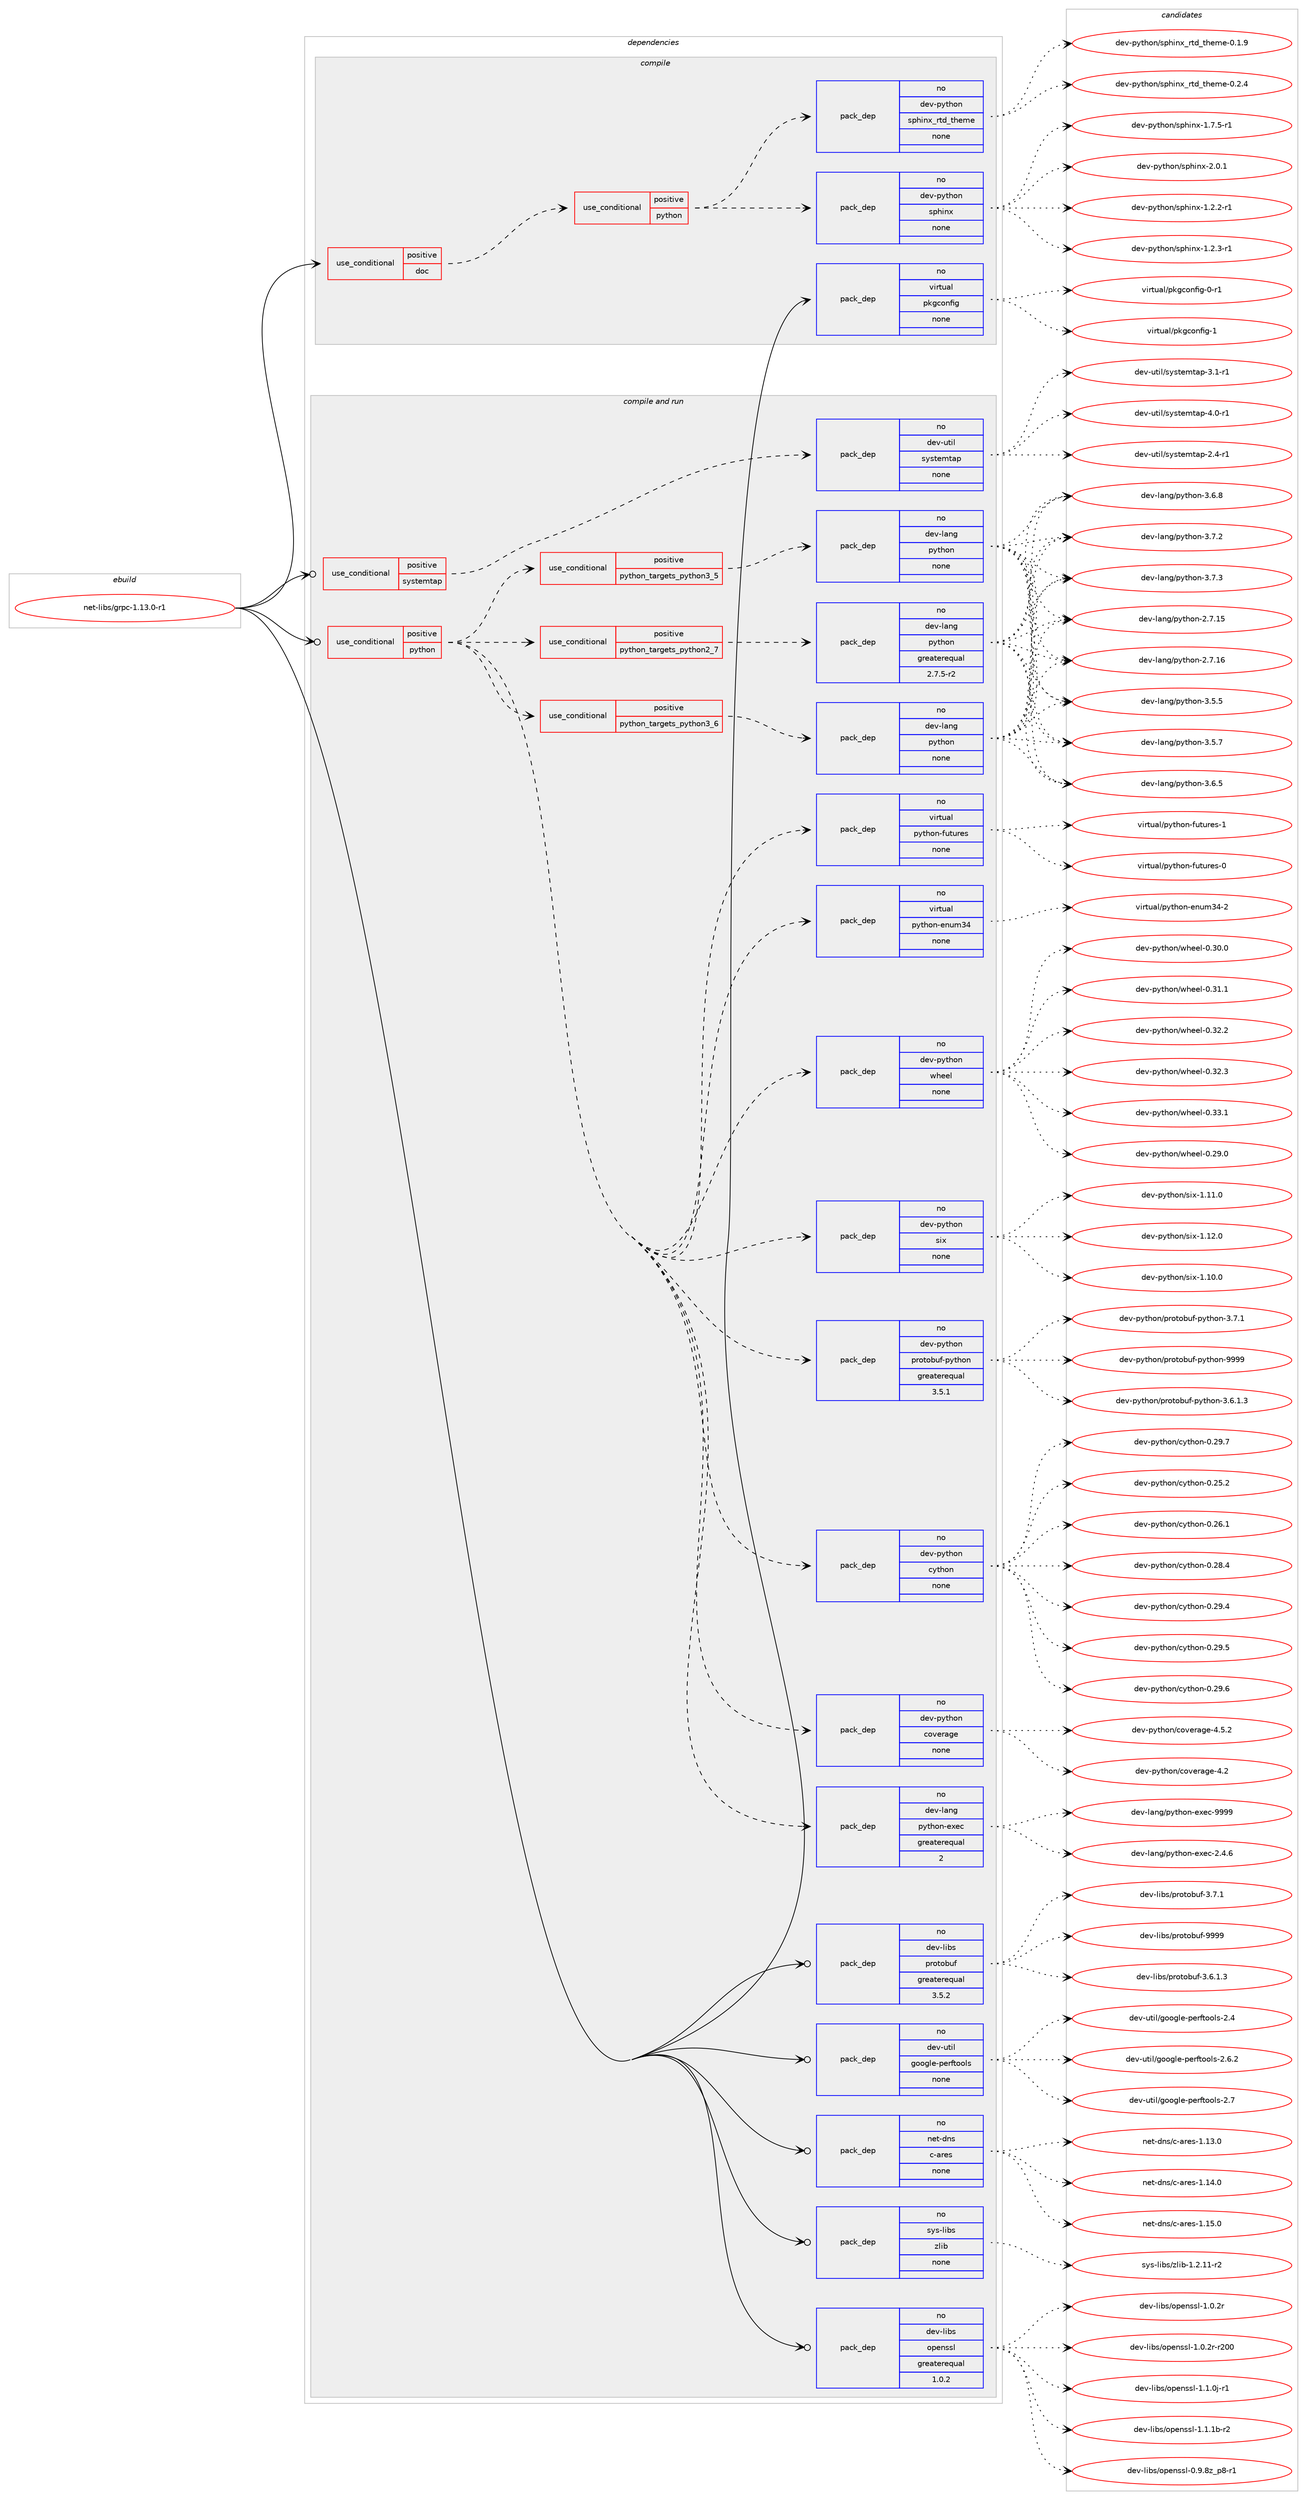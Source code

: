 digraph prolog {

# *************
# Graph options
# *************

newrank=true;
concentrate=true;
compound=true;
graph [rankdir=LR,fontname=Helvetica,fontsize=10,ranksep=1.5];#, ranksep=2.5, nodesep=0.2];
edge  [arrowhead=vee];
node  [fontname=Helvetica,fontsize=10];

# **********
# The ebuild
# **********

subgraph cluster_leftcol {
color=gray;
rank=same;
label=<<i>ebuild</i>>;
id [label="net-libs/grpc-1.13.0-r1", color=red, width=4, href="../net-libs/grpc-1.13.0-r1.svg"];
}

# ****************
# The dependencies
# ****************

subgraph cluster_midcol {
color=gray;
label=<<i>dependencies</i>>;
subgraph cluster_compile {
fillcolor="#eeeeee";
style=filled;
label=<<i>compile</i>>;
subgraph cond562 {
dependency2437 [label=<<TABLE BORDER="0" CELLBORDER="1" CELLSPACING="0" CELLPADDING="4"><TR><TD ROWSPAN="3" CELLPADDING="10">use_conditional</TD></TR><TR><TD>positive</TD></TR><TR><TD>doc</TD></TR></TABLE>>, shape=none, color=red];
subgraph cond563 {
dependency2438 [label=<<TABLE BORDER="0" CELLBORDER="1" CELLSPACING="0" CELLPADDING="4"><TR><TD ROWSPAN="3" CELLPADDING="10">use_conditional</TD></TR><TR><TD>positive</TD></TR><TR><TD>python</TD></TR></TABLE>>, shape=none, color=red];
subgraph pack1836 {
dependency2439 [label=<<TABLE BORDER="0" CELLBORDER="1" CELLSPACING="0" CELLPADDING="4" WIDTH="220"><TR><TD ROWSPAN="6" CELLPADDING="30">pack_dep</TD></TR><TR><TD WIDTH="110">no</TD></TR><TR><TD>dev-python</TD></TR><TR><TD>sphinx</TD></TR><TR><TD>none</TD></TR><TR><TD></TD></TR></TABLE>>, shape=none, color=blue];
}
dependency2438:e -> dependency2439:w [weight=20,style="dashed",arrowhead="vee"];
subgraph pack1837 {
dependency2440 [label=<<TABLE BORDER="0" CELLBORDER="1" CELLSPACING="0" CELLPADDING="4" WIDTH="220"><TR><TD ROWSPAN="6" CELLPADDING="30">pack_dep</TD></TR><TR><TD WIDTH="110">no</TD></TR><TR><TD>dev-python</TD></TR><TR><TD>sphinx_rtd_theme</TD></TR><TR><TD>none</TD></TR><TR><TD></TD></TR></TABLE>>, shape=none, color=blue];
}
dependency2438:e -> dependency2440:w [weight=20,style="dashed",arrowhead="vee"];
}
dependency2437:e -> dependency2438:w [weight=20,style="dashed",arrowhead="vee"];
}
id:e -> dependency2437:w [weight=20,style="solid",arrowhead="vee"];
subgraph pack1838 {
dependency2441 [label=<<TABLE BORDER="0" CELLBORDER="1" CELLSPACING="0" CELLPADDING="4" WIDTH="220"><TR><TD ROWSPAN="6" CELLPADDING="30">pack_dep</TD></TR><TR><TD WIDTH="110">no</TD></TR><TR><TD>virtual</TD></TR><TR><TD>pkgconfig</TD></TR><TR><TD>none</TD></TR><TR><TD></TD></TR></TABLE>>, shape=none, color=blue];
}
id:e -> dependency2441:w [weight=20,style="solid",arrowhead="vee"];
}
subgraph cluster_compileandrun {
fillcolor="#eeeeee";
style=filled;
label=<<i>compile and run</i>>;
subgraph cond564 {
dependency2442 [label=<<TABLE BORDER="0" CELLBORDER="1" CELLSPACING="0" CELLPADDING="4"><TR><TD ROWSPAN="3" CELLPADDING="10">use_conditional</TD></TR><TR><TD>positive</TD></TR><TR><TD>python</TD></TR></TABLE>>, shape=none, color=red];
subgraph cond565 {
dependency2443 [label=<<TABLE BORDER="0" CELLBORDER="1" CELLSPACING="0" CELLPADDING="4"><TR><TD ROWSPAN="3" CELLPADDING="10">use_conditional</TD></TR><TR><TD>positive</TD></TR><TR><TD>python_targets_python2_7</TD></TR></TABLE>>, shape=none, color=red];
subgraph pack1839 {
dependency2444 [label=<<TABLE BORDER="0" CELLBORDER="1" CELLSPACING="0" CELLPADDING="4" WIDTH="220"><TR><TD ROWSPAN="6" CELLPADDING="30">pack_dep</TD></TR><TR><TD WIDTH="110">no</TD></TR><TR><TD>dev-lang</TD></TR><TR><TD>python</TD></TR><TR><TD>greaterequal</TD></TR><TR><TD>2.7.5-r2</TD></TR></TABLE>>, shape=none, color=blue];
}
dependency2443:e -> dependency2444:w [weight=20,style="dashed",arrowhead="vee"];
}
dependency2442:e -> dependency2443:w [weight=20,style="dashed",arrowhead="vee"];
subgraph cond566 {
dependency2445 [label=<<TABLE BORDER="0" CELLBORDER="1" CELLSPACING="0" CELLPADDING="4"><TR><TD ROWSPAN="3" CELLPADDING="10">use_conditional</TD></TR><TR><TD>positive</TD></TR><TR><TD>python_targets_python3_5</TD></TR></TABLE>>, shape=none, color=red];
subgraph pack1840 {
dependency2446 [label=<<TABLE BORDER="0" CELLBORDER="1" CELLSPACING="0" CELLPADDING="4" WIDTH="220"><TR><TD ROWSPAN="6" CELLPADDING="30">pack_dep</TD></TR><TR><TD WIDTH="110">no</TD></TR><TR><TD>dev-lang</TD></TR><TR><TD>python</TD></TR><TR><TD>none</TD></TR><TR><TD></TD></TR></TABLE>>, shape=none, color=blue];
}
dependency2445:e -> dependency2446:w [weight=20,style="dashed",arrowhead="vee"];
}
dependency2442:e -> dependency2445:w [weight=20,style="dashed",arrowhead="vee"];
subgraph cond567 {
dependency2447 [label=<<TABLE BORDER="0" CELLBORDER="1" CELLSPACING="0" CELLPADDING="4"><TR><TD ROWSPAN="3" CELLPADDING="10">use_conditional</TD></TR><TR><TD>positive</TD></TR><TR><TD>python_targets_python3_6</TD></TR></TABLE>>, shape=none, color=red];
subgraph pack1841 {
dependency2448 [label=<<TABLE BORDER="0" CELLBORDER="1" CELLSPACING="0" CELLPADDING="4" WIDTH="220"><TR><TD ROWSPAN="6" CELLPADDING="30">pack_dep</TD></TR><TR><TD WIDTH="110">no</TD></TR><TR><TD>dev-lang</TD></TR><TR><TD>python</TD></TR><TR><TD>none</TD></TR><TR><TD></TD></TR></TABLE>>, shape=none, color=blue];
}
dependency2447:e -> dependency2448:w [weight=20,style="dashed",arrowhead="vee"];
}
dependency2442:e -> dependency2447:w [weight=20,style="dashed",arrowhead="vee"];
subgraph pack1842 {
dependency2449 [label=<<TABLE BORDER="0" CELLBORDER="1" CELLSPACING="0" CELLPADDING="4" WIDTH="220"><TR><TD ROWSPAN="6" CELLPADDING="30">pack_dep</TD></TR><TR><TD WIDTH="110">no</TD></TR><TR><TD>dev-lang</TD></TR><TR><TD>python-exec</TD></TR><TR><TD>greaterequal</TD></TR><TR><TD>2</TD></TR></TABLE>>, shape=none, color=blue];
}
dependency2442:e -> dependency2449:w [weight=20,style="dashed",arrowhead="vee"];
subgraph pack1843 {
dependency2450 [label=<<TABLE BORDER="0" CELLBORDER="1" CELLSPACING="0" CELLPADDING="4" WIDTH="220"><TR><TD ROWSPAN="6" CELLPADDING="30">pack_dep</TD></TR><TR><TD WIDTH="110">no</TD></TR><TR><TD>dev-python</TD></TR><TR><TD>coverage</TD></TR><TR><TD>none</TD></TR><TR><TD></TD></TR></TABLE>>, shape=none, color=blue];
}
dependency2442:e -> dependency2450:w [weight=20,style="dashed",arrowhead="vee"];
subgraph pack1844 {
dependency2451 [label=<<TABLE BORDER="0" CELLBORDER="1" CELLSPACING="0" CELLPADDING="4" WIDTH="220"><TR><TD ROWSPAN="6" CELLPADDING="30">pack_dep</TD></TR><TR><TD WIDTH="110">no</TD></TR><TR><TD>dev-python</TD></TR><TR><TD>cython</TD></TR><TR><TD>none</TD></TR><TR><TD></TD></TR></TABLE>>, shape=none, color=blue];
}
dependency2442:e -> dependency2451:w [weight=20,style="dashed",arrowhead="vee"];
subgraph pack1845 {
dependency2452 [label=<<TABLE BORDER="0" CELLBORDER="1" CELLSPACING="0" CELLPADDING="4" WIDTH="220"><TR><TD ROWSPAN="6" CELLPADDING="30">pack_dep</TD></TR><TR><TD WIDTH="110">no</TD></TR><TR><TD>dev-python</TD></TR><TR><TD>protobuf-python</TD></TR><TR><TD>greaterequal</TD></TR><TR><TD>3.5.1</TD></TR></TABLE>>, shape=none, color=blue];
}
dependency2442:e -> dependency2452:w [weight=20,style="dashed",arrowhead="vee"];
subgraph pack1846 {
dependency2453 [label=<<TABLE BORDER="0" CELLBORDER="1" CELLSPACING="0" CELLPADDING="4" WIDTH="220"><TR><TD ROWSPAN="6" CELLPADDING="30">pack_dep</TD></TR><TR><TD WIDTH="110">no</TD></TR><TR><TD>dev-python</TD></TR><TR><TD>six</TD></TR><TR><TD>none</TD></TR><TR><TD></TD></TR></TABLE>>, shape=none, color=blue];
}
dependency2442:e -> dependency2453:w [weight=20,style="dashed",arrowhead="vee"];
subgraph pack1847 {
dependency2454 [label=<<TABLE BORDER="0" CELLBORDER="1" CELLSPACING="0" CELLPADDING="4" WIDTH="220"><TR><TD ROWSPAN="6" CELLPADDING="30">pack_dep</TD></TR><TR><TD WIDTH="110">no</TD></TR><TR><TD>dev-python</TD></TR><TR><TD>wheel</TD></TR><TR><TD>none</TD></TR><TR><TD></TD></TR></TABLE>>, shape=none, color=blue];
}
dependency2442:e -> dependency2454:w [weight=20,style="dashed",arrowhead="vee"];
subgraph pack1848 {
dependency2455 [label=<<TABLE BORDER="0" CELLBORDER="1" CELLSPACING="0" CELLPADDING="4" WIDTH="220"><TR><TD ROWSPAN="6" CELLPADDING="30">pack_dep</TD></TR><TR><TD WIDTH="110">no</TD></TR><TR><TD>virtual</TD></TR><TR><TD>python-enum34</TD></TR><TR><TD>none</TD></TR><TR><TD></TD></TR></TABLE>>, shape=none, color=blue];
}
dependency2442:e -> dependency2455:w [weight=20,style="dashed",arrowhead="vee"];
subgraph pack1849 {
dependency2456 [label=<<TABLE BORDER="0" CELLBORDER="1" CELLSPACING="0" CELLPADDING="4" WIDTH="220"><TR><TD ROWSPAN="6" CELLPADDING="30">pack_dep</TD></TR><TR><TD WIDTH="110">no</TD></TR><TR><TD>virtual</TD></TR><TR><TD>python-futures</TD></TR><TR><TD>none</TD></TR><TR><TD></TD></TR></TABLE>>, shape=none, color=blue];
}
dependency2442:e -> dependency2456:w [weight=20,style="dashed",arrowhead="vee"];
}
id:e -> dependency2442:w [weight=20,style="solid",arrowhead="odotvee"];
subgraph cond568 {
dependency2457 [label=<<TABLE BORDER="0" CELLBORDER="1" CELLSPACING="0" CELLPADDING="4"><TR><TD ROWSPAN="3" CELLPADDING="10">use_conditional</TD></TR><TR><TD>positive</TD></TR><TR><TD>systemtap</TD></TR></TABLE>>, shape=none, color=red];
subgraph pack1850 {
dependency2458 [label=<<TABLE BORDER="0" CELLBORDER="1" CELLSPACING="0" CELLPADDING="4" WIDTH="220"><TR><TD ROWSPAN="6" CELLPADDING="30">pack_dep</TD></TR><TR><TD WIDTH="110">no</TD></TR><TR><TD>dev-util</TD></TR><TR><TD>systemtap</TD></TR><TR><TD>none</TD></TR><TR><TD></TD></TR></TABLE>>, shape=none, color=blue];
}
dependency2457:e -> dependency2458:w [weight=20,style="dashed",arrowhead="vee"];
}
id:e -> dependency2457:w [weight=20,style="solid",arrowhead="odotvee"];
subgraph pack1851 {
dependency2459 [label=<<TABLE BORDER="0" CELLBORDER="1" CELLSPACING="0" CELLPADDING="4" WIDTH="220"><TR><TD ROWSPAN="6" CELLPADDING="30">pack_dep</TD></TR><TR><TD WIDTH="110">no</TD></TR><TR><TD>dev-libs</TD></TR><TR><TD>openssl</TD></TR><TR><TD>greaterequal</TD></TR><TR><TD>1.0.2</TD></TR></TABLE>>, shape=none, color=blue];
}
id:e -> dependency2459:w [weight=20,style="solid",arrowhead="odotvee"];
subgraph pack1852 {
dependency2460 [label=<<TABLE BORDER="0" CELLBORDER="1" CELLSPACING="0" CELLPADDING="4" WIDTH="220"><TR><TD ROWSPAN="6" CELLPADDING="30">pack_dep</TD></TR><TR><TD WIDTH="110">no</TD></TR><TR><TD>dev-libs</TD></TR><TR><TD>protobuf</TD></TR><TR><TD>greaterequal</TD></TR><TR><TD>3.5.2</TD></TR></TABLE>>, shape=none, color=blue];
}
id:e -> dependency2460:w [weight=20,style="solid",arrowhead="odotvee"];
subgraph pack1853 {
dependency2461 [label=<<TABLE BORDER="0" CELLBORDER="1" CELLSPACING="0" CELLPADDING="4" WIDTH="220"><TR><TD ROWSPAN="6" CELLPADDING="30">pack_dep</TD></TR><TR><TD WIDTH="110">no</TD></TR><TR><TD>dev-util</TD></TR><TR><TD>google-perftools</TD></TR><TR><TD>none</TD></TR><TR><TD></TD></TR></TABLE>>, shape=none, color=blue];
}
id:e -> dependency2461:w [weight=20,style="solid",arrowhead="odotvee"];
subgraph pack1854 {
dependency2462 [label=<<TABLE BORDER="0" CELLBORDER="1" CELLSPACING="0" CELLPADDING="4" WIDTH="220"><TR><TD ROWSPAN="6" CELLPADDING="30">pack_dep</TD></TR><TR><TD WIDTH="110">no</TD></TR><TR><TD>net-dns</TD></TR><TR><TD>c-ares</TD></TR><TR><TD>none</TD></TR><TR><TD></TD></TR></TABLE>>, shape=none, color=blue];
}
id:e -> dependency2462:w [weight=20,style="solid",arrowhead="odotvee"];
subgraph pack1855 {
dependency2463 [label=<<TABLE BORDER="0" CELLBORDER="1" CELLSPACING="0" CELLPADDING="4" WIDTH="220"><TR><TD ROWSPAN="6" CELLPADDING="30">pack_dep</TD></TR><TR><TD WIDTH="110">no</TD></TR><TR><TD>sys-libs</TD></TR><TR><TD>zlib</TD></TR><TR><TD>none</TD></TR><TR><TD></TD></TR></TABLE>>, shape=none, color=blue];
}
id:e -> dependency2463:w [weight=20,style="solid",arrowhead="odotvee"];
}
subgraph cluster_run {
fillcolor="#eeeeee";
style=filled;
label=<<i>run</i>>;
}
}

# **************
# The candidates
# **************

subgraph cluster_choices {
rank=same;
color=gray;
label=<<i>candidates</i>>;

subgraph choice1836 {
color=black;
nodesep=1;
choice10010111845112121116104111110471151121041051101204549465046504511449 [label="dev-python/sphinx-1.2.2-r1", color=red, width=4,href="../dev-python/sphinx-1.2.2-r1.svg"];
choice10010111845112121116104111110471151121041051101204549465046514511449 [label="dev-python/sphinx-1.2.3-r1", color=red, width=4,href="../dev-python/sphinx-1.2.3-r1.svg"];
choice10010111845112121116104111110471151121041051101204549465546534511449 [label="dev-python/sphinx-1.7.5-r1", color=red, width=4,href="../dev-python/sphinx-1.7.5-r1.svg"];
choice1001011184511212111610411111047115112104105110120455046484649 [label="dev-python/sphinx-2.0.1", color=red, width=4,href="../dev-python/sphinx-2.0.1.svg"];
dependency2439:e -> choice10010111845112121116104111110471151121041051101204549465046504511449:w [style=dotted,weight="100"];
dependency2439:e -> choice10010111845112121116104111110471151121041051101204549465046514511449:w [style=dotted,weight="100"];
dependency2439:e -> choice10010111845112121116104111110471151121041051101204549465546534511449:w [style=dotted,weight="100"];
dependency2439:e -> choice1001011184511212111610411111047115112104105110120455046484649:w [style=dotted,weight="100"];
}
subgraph choice1837 {
color=black;
nodesep=1;
choice10010111845112121116104111110471151121041051101209511411610095116104101109101454846494657 [label="dev-python/sphinx_rtd_theme-0.1.9", color=red, width=4,href="../dev-python/sphinx_rtd_theme-0.1.9.svg"];
choice10010111845112121116104111110471151121041051101209511411610095116104101109101454846504652 [label="dev-python/sphinx_rtd_theme-0.2.4", color=red, width=4,href="../dev-python/sphinx_rtd_theme-0.2.4.svg"];
dependency2440:e -> choice10010111845112121116104111110471151121041051101209511411610095116104101109101454846494657:w [style=dotted,weight="100"];
dependency2440:e -> choice10010111845112121116104111110471151121041051101209511411610095116104101109101454846504652:w [style=dotted,weight="100"];
}
subgraph choice1838 {
color=black;
nodesep=1;
choice11810511411611797108471121071039911111010210510345484511449 [label="virtual/pkgconfig-0-r1", color=red, width=4,href="../virtual/pkgconfig-0-r1.svg"];
choice1181051141161179710847112107103991111101021051034549 [label="virtual/pkgconfig-1", color=red, width=4,href="../virtual/pkgconfig-1.svg"];
dependency2441:e -> choice11810511411611797108471121071039911111010210510345484511449:w [style=dotted,weight="100"];
dependency2441:e -> choice1181051141161179710847112107103991111101021051034549:w [style=dotted,weight="100"];
}
subgraph choice1839 {
color=black;
nodesep=1;
choice10010111845108971101034711212111610411111045504655464953 [label="dev-lang/python-2.7.15", color=red, width=4,href="../dev-lang/python-2.7.15.svg"];
choice10010111845108971101034711212111610411111045504655464954 [label="dev-lang/python-2.7.16", color=red, width=4,href="../dev-lang/python-2.7.16.svg"];
choice100101118451089711010347112121116104111110455146534653 [label="dev-lang/python-3.5.5", color=red, width=4,href="../dev-lang/python-3.5.5.svg"];
choice100101118451089711010347112121116104111110455146534655 [label="dev-lang/python-3.5.7", color=red, width=4,href="../dev-lang/python-3.5.7.svg"];
choice100101118451089711010347112121116104111110455146544653 [label="dev-lang/python-3.6.5", color=red, width=4,href="../dev-lang/python-3.6.5.svg"];
choice100101118451089711010347112121116104111110455146544656 [label="dev-lang/python-3.6.8", color=red, width=4,href="../dev-lang/python-3.6.8.svg"];
choice100101118451089711010347112121116104111110455146554650 [label="dev-lang/python-3.7.2", color=red, width=4,href="../dev-lang/python-3.7.2.svg"];
choice100101118451089711010347112121116104111110455146554651 [label="dev-lang/python-3.7.3", color=red, width=4,href="../dev-lang/python-3.7.3.svg"];
dependency2444:e -> choice10010111845108971101034711212111610411111045504655464953:w [style=dotted,weight="100"];
dependency2444:e -> choice10010111845108971101034711212111610411111045504655464954:w [style=dotted,weight="100"];
dependency2444:e -> choice100101118451089711010347112121116104111110455146534653:w [style=dotted,weight="100"];
dependency2444:e -> choice100101118451089711010347112121116104111110455146534655:w [style=dotted,weight="100"];
dependency2444:e -> choice100101118451089711010347112121116104111110455146544653:w [style=dotted,weight="100"];
dependency2444:e -> choice100101118451089711010347112121116104111110455146544656:w [style=dotted,weight="100"];
dependency2444:e -> choice100101118451089711010347112121116104111110455146554650:w [style=dotted,weight="100"];
dependency2444:e -> choice100101118451089711010347112121116104111110455146554651:w [style=dotted,weight="100"];
}
subgraph choice1840 {
color=black;
nodesep=1;
choice10010111845108971101034711212111610411111045504655464953 [label="dev-lang/python-2.7.15", color=red, width=4,href="../dev-lang/python-2.7.15.svg"];
choice10010111845108971101034711212111610411111045504655464954 [label="dev-lang/python-2.7.16", color=red, width=4,href="../dev-lang/python-2.7.16.svg"];
choice100101118451089711010347112121116104111110455146534653 [label="dev-lang/python-3.5.5", color=red, width=4,href="../dev-lang/python-3.5.5.svg"];
choice100101118451089711010347112121116104111110455146534655 [label="dev-lang/python-3.5.7", color=red, width=4,href="../dev-lang/python-3.5.7.svg"];
choice100101118451089711010347112121116104111110455146544653 [label="dev-lang/python-3.6.5", color=red, width=4,href="../dev-lang/python-3.6.5.svg"];
choice100101118451089711010347112121116104111110455146544656 [label="dev-lang/python-3.6.8", color=red, width=4,href="../dev-lang/python-3.6.8.svg"];
choice100101118451089711010347112121116104111110455146554650 [label="dev-lang/python-3.7.2", color=red, width=4,href="../dev-lang/python-3.7.2.svg"];
choice100101118451089711010347112121116104111110455146554651 [label="dev-lang/python-3.7.3", color=red, width=4,href="../dev-lang/python-3.7.3.svg"];
dependency2446:e -> choice10010111845108971101034711212111610411111045504655464953:w [style=dotted,weight="100"];
dependency2446:e -> choice10010111845108971101034711212111610411111045504655464954:w [style=dotted,weight="100"];
dependency2446:e -> choice100101118451089711010347112121116104111110455146534653:w [style=dotted,weight="100"];
dependency2446:e -> choice100101118451089711010347112121116104111110455146534655:w [style=dotted,weight="100"];
dependency2446:e -> choice100101118451089711010347112121116104111110455146544653:w [style=dotted,weight="100"];
dependency2446:e -> choice100101118451089711010347112121116104111110455146544656:w [style=dotted,weight="100"];
dependency2446:e -> choice100101118451089711010347112121116104111110455146554650:w [style=dotted,weight="100"];
dependency2446:e -> choice100101118451089711010347112121116104111110455146554651:w [style=dotted,weight="100"];
}
subgraph choice1841 {
color=black;
nodesep=1;
choice10010111845108971101034711212111610411111045504655464953 [label="dev-lang/python-2.7.15", color=red, width=4,href="../dev-lang/python-2.7.15.svg"];
choice10010111845108971101034711212111610411111045504655464954 [label="dev-lang/python-2.7.16", color=red, width=4,href="../dev-lang/python-2.7.16.svg"];
choice100101118451089711010347112121116104111110455146534653 [label="dev-lang/python-3.5.5", color=red, width=4,href="../dev-lang/python-3.5.5.svg"];
choice100101118451089711010347112121116104111110455146534655 [label="dev-lang/python-3.5.7", color=red, width=4,href="../dev-lang/python-3.5.7.svg"];
choice100101118451089711010347112121116104111110455146544653 [label="dev-lang/python-3.6.5", color=red, width=4,href="../dev-lang/python-3.6.5.svg"];
choice100101118451089711010347112121116104111110455146544656 [label="dev-lang/python-3.6.8", color=red, width=4,href="../dev-lang/python-3.6.8.svg"];
choice100101118451089711010347112121116104111110455146554650 [label="dev-lang/python-3.7.2", color=red, width=4,href="../dev-lang/python-3.7.2.svg"];
choice100101118451089711010347112121116104111110455146554651 [label="dev-lang/python-3.7.3", color=red, width=4,href="../dev-lang/python-3.7.3.svg"];
dependency2448:e -> choice10010111845108971101034711212111610411111045504655464953:w [style=dotted,weight="100"];
dependency2448:e -> choice10010111845108971101034711212111610411111045504655464954:w [style=dotted,weight="100"];
dependency2448:e -> choice100101118451089711010347112121116104111110455146534653:w [style=dotted,weight="100"];
dependency2448:e -> choice100101118451089711010347112121116104111110455146534655:w [style=dotted,weight="100"];
dependency2448:e -> choice100101118451089711010347112121116104111110455146544653:w [style=dotted,weight="100"];
dependency2448:e -> choice100101118451089711010347112121116104111110455146544656:w [style=dotted,weight="100"];
dependency2448:e -> choice100101118451089711010347112121116104111110455146554650:w [style=dotted,weight="100"];
dependency2448:e -> choice100101118451089711010347112121116104111110455146554651:w [style=dotted,weight="100"];
}
subgraph choice1842 {
color=black;
nodesep=1;
choice1001011184510897110103471121211161041111104510112010199455046524654 [label="dev-lang/python-exec-2.4.6", color=red, width=4,href="../dev-lang/python-exec-2.4.6.svg"];
choice10010111845108971101034711212111610411111045101120101994557575757 [label="dev-lang/python-exec-9999", color=red, width=4,href="../dev-lang/python-exec-9999.svg"];
dependency2449:e -> choice1001011184510897110103471121211161041111104510112010199455046524654:w [style=dotted,weight="100"];
dependency2449:e -> choice10010111845108971101034711212111610411111045101120101994557575757:w [style=dotted,weight="100"];
}
subgraph choice1843 {
color=black;
nodesep=1;
choice1001011184511212111610411111047991111181011149710310145524650 [label="dev-python/coverage-4.2", color=red, width=4,href="../dev-python/coverage-4.2.svg"];
choice10010111845112121116104111110479911111810111497103101455246534650 [label="dev-python/coverage-4.5.2", color=red, width=4,href="../dev-python/coverage-4.5.2.svg"];
dependency2450:e -> choice1001011184511212111610411111047991111181011149710310145524650:w [style=dotted,weight="100"];
dependency2450:e -> choice10010111845112121116104111110479911111810111497103101455246534650:w [style=dotted,weight="100"];
}
subgraph choice1844 {
color=black;
nodesep=1;
choice10010111845112121116104111110479912111610411111045484650534650 [label="dev-python/cython-0.25.2", color=red, width=4,href="../dev-python/cython-0.25.2.svg"];
choice10010111845112121116104111110479912111610411111045484650544649 [label="dev-python/cython-0.26.1", color=red, width=4,href="../dev-python/cython-0.26.1.svg"];
choice10010111845112121116104111110479912111610411111045484650564652 [label="dev-python/cython-0.28.4", color=red, width=4,href="../dev-python/cython-0.28.4.svg"];
choice10010111845112121116104111110479912111610411111045484650574652 [label="dev-python/cython-0.29.4", color=red, width=4,href="../dev-python/cython-0.29.4.svg"];
choice10010111845112121116104111110479912111610411111045484650574653 [label="dev-python/cython-0.29.5", color=red, width=4,href="../dev-python/cython-0.29.5.svg"];
choice10010111845112121116104111110479912111610411111045484650574654 [label="dev-python/cython-0.29.6", color=red, width=4,href="../dev-python/cython-0.29.6.svg"];
choice10010111845112121116104111110479912111610411111045484650574655 [label="dev-python/cython-0.29.7", color=red, width=4,href="../dev-python/cython-0.29.7.svg"];
dependency2451:e -> choice10010111845112121116104111110479912111610411111045484650534650:w [style=dotted,weight="100"];
dependency2451:e -> choice10010111845112121116104111110479912111610411111045484650544649:w [style=dotted,weight="100"];
dependency2451:e -> choice10010111845112121116104111110479912111610411111045484650564652:w [style=dotted,weight="100"];
dependency2451:e -> choice10010111845112121116104111110479912111610411111045484650574652:w [style=dotted,weight="100"];
dependency2451:e -> choice10010111845112121116104111110479912111610411111045484650574653:w [style=dotted,weight="100"];
dependency2451:e -> choice10010111845112121116104111110479912111610411111045484650574654:w [style=dotted,weight="100"];
dependency2451:e -> choice10010111845112121116104111110479912111610411111045484650574655:w [style=dotted,weight="100"];
}
subgraph choice1845 {
color=black;
nodesep=1;
choice100101118451121211161041111104711211411111611198117102451121211161041111104551465446494651 [label="dev-python/protobuf-python-3.6.1.3", color=red, width=4,href="../dev-python/protobuf-python-3.6.1.3.svg"];
choice10010111845112121116104111110471121141111161119811710245112121116104111110455146554649 [label="dev-python/protobuf-python-3.7.1", color=red, width=4,href="../dev-python/protobuf-python-3.7.1.svg"];
choice100101118451121211161041111104711211411111611198117102451121211161041111104557575757 [label="dev-python/protobuf-python-9999", color=red, width=4,href="../dev-python/protobuf-python-9999.svg"];
dependency2452:e -> choice100101118451121211161041111104711211411111611198117102451121211161041111104551465446494651:w [style=dotted,weight="100"];
dependency2452:e -> choice10010111845112121116104111110471121141111161119811710245112121116104111110455146554649:w [style=dotted,weight="100"];
dependency2452:e -> choice100101118451121211161041111104711211411111611198117102451121211161041111104557575757:w [style=dotted,weight="100"];
}
subgraph choice1846 {
color=black;
nodesep=1;
choice100101118451121211161041111104711510512045494649484648 [label="dev-python/six-1.10.0", color=red, width=4,href="../dev-python/six-1.10.0.svg"];
choice100101118451121211161041111104711510512045494649494648 [label="dev-python/six-1.11.0", color=red, width=4,href="../dev-python/six-1.11.0.svg"];
choice100101118451121211161041111104711510512045494649504648 [label="dev-python/six-1.12.0", color=red, width=4,href="../dev-python/six-1.12.0.svg"];
dependency2453:e -> choice100101118451121211161041111104711510512045494649484648:w [style=dotted,weight="100"];
dependency2453:e -> choice100101118451121211161041111104711510512045494649494648:w [style=dotted,weight="100"];
dependency2453:e -> choice100101118451121211161041111104711510512045494649504648:w [style=dotted,weight="100"];
}
subgraph choice1847 {
color=black;
nodesep=1;
choice100101118451121211161041111104711910410110110845484650574648 [label="dev-python/wheel-0.29.0", color=red, width=4,href="../dev-python/wheel-0.29.0.svg"];
choice100101118451121211161041111104711910410110110845484651484648 [label="dev-python/wheel-0.30.0", color=red, width=4,href="../dev-python/wheel-0.30.0.svg"];
choice100101118451121211161041111104711910410110110845484651494649 [label="dev-python/wheel-0.31.1", color=red, width=4,href="../dev-python/wheel-0.31.1.svg"];
choice100101118451121211161041111104711910410110110845484651504650 [label="dev-python/wheel-0.32.2", color=red, width=4,href="../dev-python/wheel-0.32.2.svg"];
choice100101118451121211161041111104711910410110110845484651504651 [label="dev-python/wheel-0.32.3", color=red, width=4,href="../dev-python/wheel-0.32.3.svg"];
choice100101118451121211161041111104711910410110110845484651514649 [label="dev-python/wheel-0.33.1", color=red, width=4,href="../dev-python/wheel-0.33.1.svg"];
dependency2454:e -> choice100101118451121211161041111104711910410110110845484650574648:w [style=dotted,weight="100"];
dependency2454:e -> choice100101118451121211161041111104711910410110110845484651484648:w [style=dotted,weight="100"];
dependency2454:e -> choice100101118451121211161041111104711910410110110845484651494649:w [style=dotted,weight="100"];
dependency2454:e -> choice100101118451121211161041111104711910410110110845484651504650:w [style=dotted,weight="100"];
dependency2454:e -> choice100101118451121211161041111104711910410110110845484651504651:w [style=dotted,weight="100"];
dependency2454:e -> choice100101118451121211161041111104711910410110110845484651514649:w [style=dotted,weight="100"];
}
subgraph choice1848 {
color=black;
nodesep=1;
choice11810511411611797108471121211161041111104510111011710951524550 [label="virtual/python-enum34-2", color=red, width=4,href="../virtual/python-enum34-2.svg"];
dependency2455:e -> choice11810511411611797108471121211161041111104510111011710951524550:w [style=dotted,weight="100"];
}
subgraph choice1849 {
color=black;
nodesep=1;
choice1181051141161179710847112121116104111110451021171161171141011154548 [label="virtual/python-futures-0", color=red, width=4,href="../virtual/python-futures-0.svg"];
choice1181051141161179710847112121116104111110451021171161171141011154549 [label="virtual/python-futures-1", color=red, width=4,href="../virtual/python-futures-1.svg"];
dependency2456:e -> choice1181051141161179710847112121116104111110451021171161171141011154548:w [style=dotted,weight="100"];
dependency2456:e -> choice1181051141161179710847112121116104111110451021171161171141011154549:w [style=dotted,weight="100"];
}
subgraph choice1850 {
color=black;
nodesep=1;
choice100101118451171161051084711512111511610110911697112455046524511449 [label="dev-util/systemtap-2.4-r1", color=red, width=4,href="../dev-util/systemtap-2.4-r1.svg"];
choice100101118451171161051084711512111511610110911697112455146494511449 [label="dev-util/systemtap-3.1-r1", color=red, width=4,href="../dev-util/systemtap-3.1-r1.svg"];
choice100101118451171161051084711512111511610110911697112455246484511449 [label="dev-util/systemtap-4.0-r1", color=red, width=4,href="../dev-util/systemtap-4.0-r1.svg"];
dependency2458:e -> choice100101118451171161051084711512111511610110911697112455046524511449:w [style=dotted,weight="100"];
dependency2458:e -> choice100101118451171161051084711512111511610110911697112455146494511449:w [style=dotted,weight="100"];
dependency2458:e -> choice100101118451171161051084711512111511610110911697112455246484511449:w [style=dotted,weight="100"];
}
subgraph choice1851 {
color=black;
nodesep=1;
choice10010111845108105981154711111210111011511510845484657465612295112564511449 [label="dev-libs/openssl-0.9.8z_p8-r1", color=red, width=4,href="../dev-libs/openssl-0.9.8z_p8-r1.svg"];
choice100101118451081059811547111112101110115115108454946484650114 [label="dev-libs/openssl-1.0.2r", color=red, width=4,href="../dev-libs/openssl-1.0.2r.svg"];
choice10010111845108105981154711111210111011511510845494648465011445114504848 [label="dev-libs/openssl-1.0.2r-r200", color=red, width=4,href="../dev-libs/openssl-1.0.2r-r200.svg"];
choice1001011184510810598115471111121011101151151084549464946481064511449 [label="dev-libs/openssl-1.1.0j-r1", color=red, width=4,href="../dev-libs/openssl-1.1.0j-r1.svg"];
choice100101118451081059811547111112101110115115108454946494649984511450 [label="dev-libs/openssl-1.1.1b-r2", color=red, width=4,href="../dev-libs/openssl-1.1.1b-r2.svg"];
dependency2459:e -> choice10010111845108105981154711111210111011511510845484657465612295112564511449:w [style=dotted,weight="100"];
dependency2459:e -> choice100101118451081059811547111112101110115115108454946484650114:w [style=dotted,weight="100"];
dependency2459:e -> choice10010111845108105981154711111210111011511510845494648465011445114504848:w [style=dotted,weight="100"];
dependency2459:e -> choice1001011184510810598115471111121011101151151084549464946481064511449:w [style=dotted,weight="100"];
dependency2459:e -> choice100101118451081059811547111112101110115115108454946494649984511450:w [style=dotted,weight="100"];
}
subgraph choice1852 {
color=black;
nodesep=1;
choice100101118451081059811547112114111116111981171024551465446494651 [label="dev-libs/protobuf-3.6.1.3", color=red, width=4,href="../dev-libs/protobuf-3.6.1.3.svg"];
choice10010111845108105981154711211411111611198117102455146554649 [label="dev-libs/protobuf-3.7.1", color=red, width=4,href="../dev-libs/protobuf-3.7.1.svg"];
choice100101118451081059811547112114111116111981171024557575757 [label="dev-libs/protobuf-9999", color=red, width=4,href="../dev-libs/protobuf-9999.svg"];
dependency2460:e -> choice100101118451081059811547112114111116111981171024551465446494651:w [style=dotted,weight="100"];
dependency2460:e -> choice10010111845108105981154711211411111611198117102455146554649:w [style=dotted,weight="100"];
dependency2460:e -> choice100101118451081059811547112114111116111981171024557575757:w [style=dotted,weight="100"];
}
subgraph choice1853 {
color=black;
nodesep=1;
choice10010111845117116105108471031111111031081014511210111410211611111110811545504652 [label="dev-util/google-perftools-2.4", color=red, width=4,href="../dev-util/google-perftools-2.4.svg"];
choice100101118451171161051084710311111110310810145112101114102116111111108115455046544650 [label="dev-util/google-perftools-2.6.2", color=red, width=4,href="../dev-util/google-perftools-2.6.2.svg"];
choice10010111845117116105108471031111111031081014511210111410211611111110811545504655 [label="dev-util/google-perftools-2.7", color=red, width=4,href="../dev-util/google-perftools-2.7.svg"];
dependency2461:e -> choice10010111845117116105108471031111111031081014511210111410211611111110811545504652:w [style=dotted,weight="100"];
dependency2461:e -> choice100101118451171161051084710311111110310810145112101114102116111111108115455046544650:w [style=dotted,weight="100"];
dependency2461:e -> choice10010111845117116105108471031111111031081014511210111410211611111110811545504655:w [style=dotted,weight="100"];
}
subgraph choice1854 {
color=black;
nodesep=1;
choice110101116451001101154799459711410111545494649514648 [label="net-dns/c-ares-1.13.0", color=red, width=4,href="../net-dns/c-ares-1.13.0.svg"];
choice110101116451001101154799459711410111545494649524648 [label="net-dns/c-ares-1.14.0", color=red, width=4,href="../net-dns/c-ares-1.14.0.svg"];
choice110101116451001101154799459711410111545494649534648 [label="net-dns/c-ares-1.15.0", color=red, width=4,href="../net-dns/c-ares-1.15.0.svg"];
dependency2462:e -> choice110101116451001101154799459711410111545494649514648:w [style=dotted,weight="100"];
dependency2462:e -> choice110101116451001101154799459711410111545494649524648:w [style=dotted,weight="100"];
dependency2462:e -> choice110101116451001101154799459711410111545494649534648:w [style=dotted,weight="100"];
}
subgraph choice1855 {
color=black;
nodesep=1;
choice11512111545108105981154712210810598454946504649494511450 [label="sys-libs/zlib-1.2.11-r2", color=red, width=4,href="../sys-libs/zlib-1.2.11-r2.svg"];
dependency2463:e -> choice11512111545108105981154712210810598454946504649494511450:w [style=dotted,weight="100"];
}
}

}
